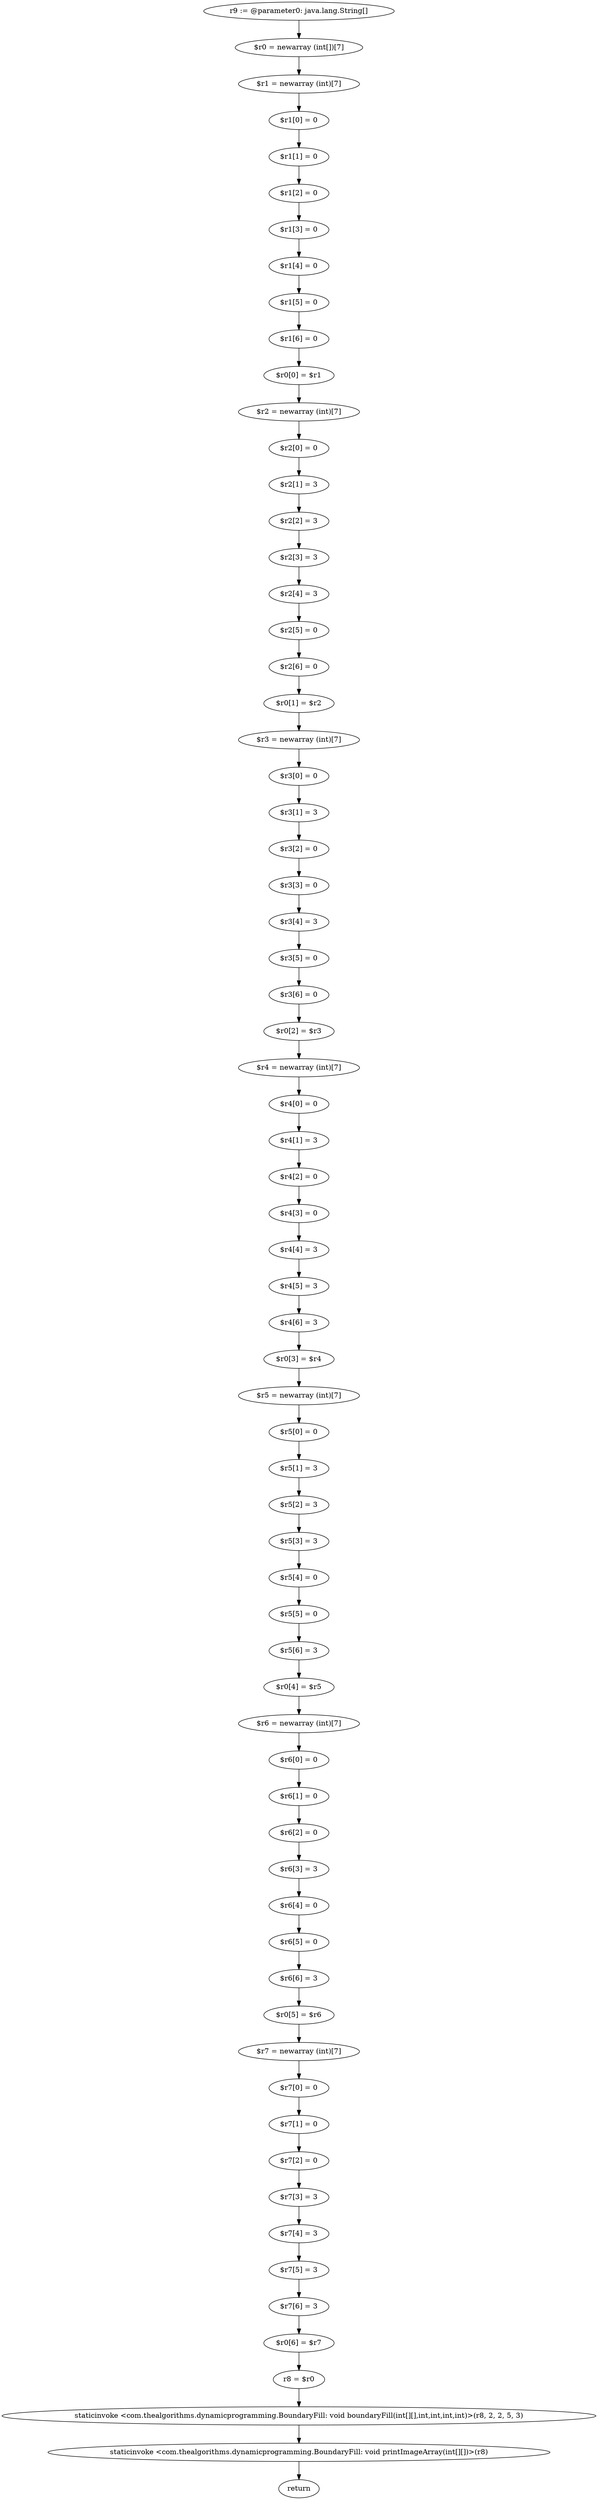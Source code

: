 digraph "unitGraph" {
    "r9 := @parameter0: java.lang.String[]"
    "$r0 = newarray (int[])[7]"
    "$r1 = newarray (int)[7]"
    "$r1[0] = 0"
    "$r1[1] = 0"
    "$r1[2] = 0"
    "$r1[3] = 0"
    "$r1[4] = 0"
    "$r1[5] = 0"
    "$r1[6] = 0"
    "$r0[0] = $r1"
    "$r2 = newarray (int)[7]"
    "$r2[0] = 0"
    "$r2[1] = 3"
    "$r2[2] = 3"
    "$r2[3] = 3"
    "$r2[4] = 3"
    "$r2[5] = 0"
    "$r2[6] = 0"
    "$r0[1] = $r2"
    "$r3 = newarray (int)[7]"
    "$r3[0] = 0"
    "$r3[1] = 3"
    "$r3[2] = 0"
    "$r3[3] = 0"
    "$r3[4] = 3"
    "$r3[5] = 0"
    "$r3[6] = 0"
    "$r0[2] = $r3"
    "$r4 = newarray (int)[7]"
    "$r4[0] = 0"
    "$r4[1] = 3"
    "$r4[2] = 0"
    "$r4[3] = 0"
    "$r4[4] = 3"
    "$r4[5] = 3"
    "$r4[6] = 3"
    "$r0[3] = $r4"
    "$r5 = newarray (int)[7]"
    "$r5[0] = 0"
    "$r5[1] = 3"
    "$r5[2] = 3"
    "$r5[3] = 3"
    "$r5[4] = 0"
    "$r5[5] = 0"
    "$r5[6] = 3"
    "$r0[4] = $r5"
    "$r6 = newarray (int)[7]"
    "$r6[0] = 0"
    "$r6[1] = 0"
    "$r6[2] = 0"
    "$r6[3] = 3"
    "$r6[4] = 0"
    "$r6[5] = 0"
    "$r6[6] = 3"
    "$r0[5] = $r6"
    "$r7 = newarray (int)[7]"
    "$r7[0] = 0"
    "$r7[1] = 0"
    "$r7[2] = 0"
    "$r7[3] = 3"
    "$r7[4] = 3"
    "$r7[5] = 3"
    "$r7[6] = 3"
    "$r0[6] = $r7"
    "r8 = $r0"
    "staticinvoke <com.thealgorithms.dynamicprogramming.BoundaryFill: void boundaryFill(int[][],int,int,int,int)>(r8, 2, 2, 5, 3)"
    "staticinvoke <com.thealgorithms.dynamicprogramming.BoundaryFill: void printImageArray(int[][])>(r8)"
    "return"
    "r9 := @parameter0: java.lang.String[]"->"$r0 = newarray (int[])[7]";
    "$r0 = newarray (int[])[7]"->"$r1 = newarray (int)[7]";
    "$r1 = newarray (int)[7]"->"$r1[0] = 0";
    "$r1[0] = 0"->"$r1[1] = 0";
    "$r1[1] = 0"->"$r1[2] = 0";
    "$r1[2] = 0"->"$r1[3] = 0";
    "$r1[3] = 0"->"$r1[4] = 0";
    "$r1[4] = 0"->"$r1[5] = 0";
    "$r1[5] = 0"->"$r1[6] = 0";
    "$r1[6] = 0"->"$r0[0] = $r1";
    "$r0[0] = $r1"->"$r2 = newarray (int)[7]";
    "$r2 = newarray (int)[7]"->"$r2[0] = 0";
    "$r2[0] = 0"->"$r2[1] = 3";
    "$r2[1] = 3"->"$r2[2] = 3";
    "$r2[2] = 3"->"$r2[3] = 3";
    "$r2[3] = 3"->"$r2[4] = 3";
    "$r2[4] = 3"->"$r2[5] = 0";
    "$r2[5] = 0"->"$r2[6] = 0";
    "$r2[6] = 0"->"$r0[1] = $r2";
    "$r0[1] = $r2"->"$r3 = newarray (int)[7]";
    "$r3 = newarray (int)[7]"->"$r3[0] = 0";
    "$r3[0] = 0"->"$r3[1] = 3";
    "$r3[1] = 3"->"$r3[2] = 0";
    "$r3[2] = 0"->"$r3[3] = 0";
    "$r3[3] = 0"->"$r3[4] = 3";
    "$r3[4] = 3"->"$r3[5] = 0";
    "$r3[5] = 0"->"$r3[6] = 0";
    "$r3[6] = 0"->"$r0[2] = $r3";
    "$r0[2] = $r3"->"$r4 = newarray (int)[7]";
    "$r4 = newarray (int)[7]"->"$r4[0] = 0";
    "$r4[0] = 0"->"$r4[1] = 3";
    "$r4[1] = 3"->"$r4[2] = 0";
    "$r4[2] = 0"->"$r4[3] = 0";
    "$r4[3] = 0"->"$r4[4] = 3";
    "$r4[4] = 3"->"$r4[5] = 3";
    "$r4[5] = 3"->"$r4[6] = 3";
    "$r4[6] = 3"->"$r0[3] = $r4";
    "$r0[3] = $r4"->"$r5 = newarray (int)[7]";
    "$r5 = newarray (int)[7]"->"$r5[0] = 0";
    "$r5[0] = 0"->"$r5[1] = 3";
    "$r5[1] = 3"->"$r5[2] = 3";
    "$r5[2] = 3"->"$r5[3] = 3";
    "$r5[3] = 3"->"$r5[4] = 0";
    "$r5[4] = 0"->"$r5[5] = 0";
    "$r5[5] = 0"->"$r5[6] = 3";
    "$r5[6] = 3"->"$r0[4] = $r5";
    "$r0[4] = $r5"->"$r6 = newarray (int)[7]";
    "$r6 = newarray (int)[7]"->"$r6[0] = 0";
    "$r6[0] = 0"->"$r6[1] = 0";
    "$r6[1] = 0"->"$r6[2] = 0";
    "$r6[2] = 0"->"$r6[3] = 3";
    "$r6[3] = 3"->"$r6[4] = 0";
    "$r6[4] = 0"->"$r6[5] = 0";
    "$r6[5] = 0"->"$r6[6] = 3";
    "$r6[6] = 3"->"$r0[5] = $r6";
    "$r0[5] = $r6"->"$r7 = newarray (int)[7]";
    "$r7 = newarray (int)[7]"->"$r7[0] = 0";
    "$r7[0] = 0"->"$r7[1] = 0";
    "$r7[1] = 0"->"$r7[2] = 0";
    "$r7[2] = 0"->"$r7[3] = 3";
    "$r7[3] = 3"->"$r7[4] = 3";
    "$r7[4] = 3"->"$r7[5] = 3";
    "$r7[5] = 3"->"$r7[6] = 3";
    "$r7[6] = 3"->"$r0[6] = $r7";
    "$r0[6] = $r7"->"r8 = $r0";
    "r8 = $r0"->"staticinvoke <com.thealgorithms.dynamicprogramming.BoundaryFill: void boundaryFill(int[][],int,int,int,int)>(r8, 2, 2, 5, 3)";
    "staticinvoke <com.thealgorithms.dynamicprogramming.BoundaryFill: void boundaryFill(int[][],int,int,int,int)>(r8, 2, 2, 5, 3)"->"staticinvoke <com.thealgorithms.dynamicprogramming.BoundaryFill: void printImageArray(int[][])>(r8)";
    "staticinvoke <com.thealgorithms.dynamicprogramming.BoundaryFill: void printImageArray(int[][])>(r8)"->"return";
}
